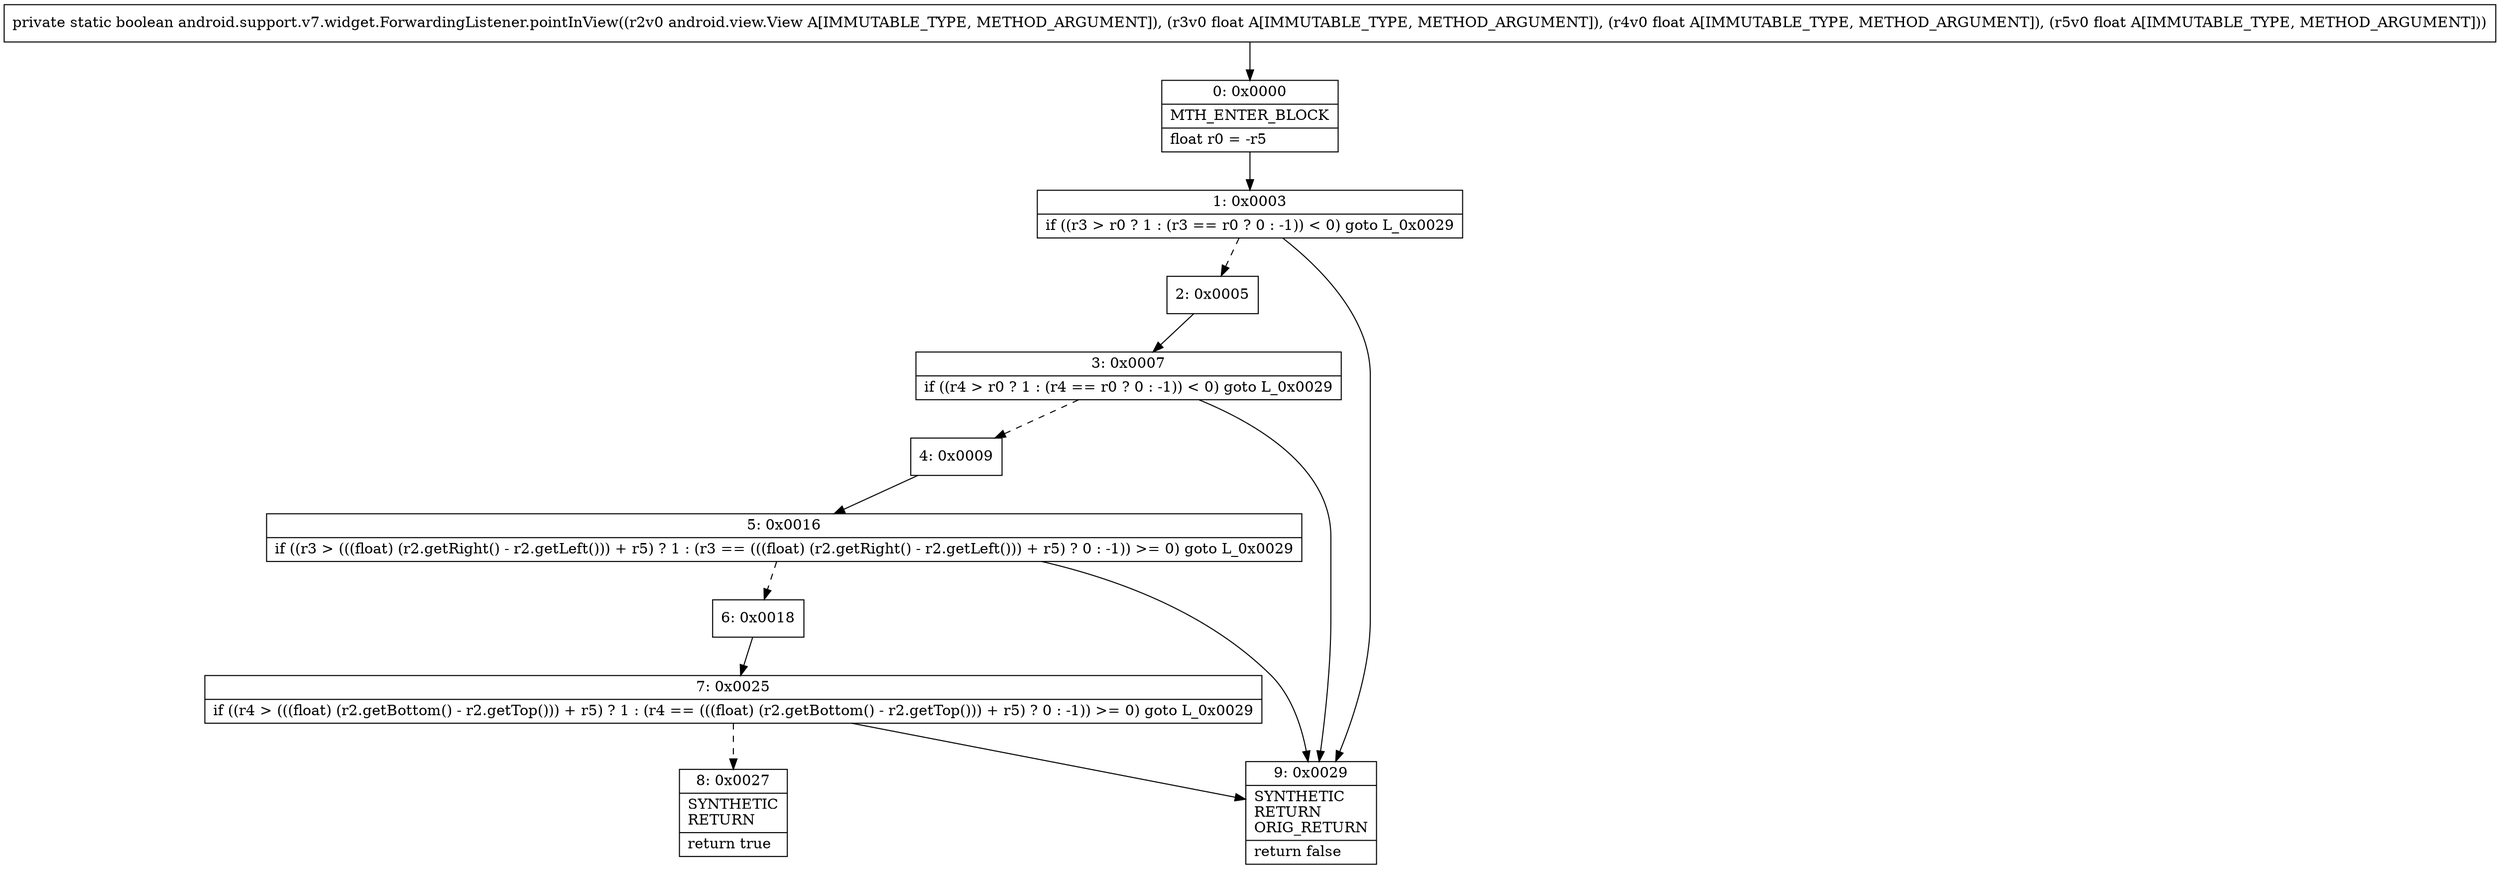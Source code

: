 digraph "CFG forandroid.support.v7.widget.ForwardingListener.pointInView(Landroid\/view\/View;FFF)Z" {
Node_0 [shape=record,label="{0\:\ 0x0000|MTH_ENTER_BLOCK\l|float r0 = \-r5\l}"];
Node_1 [shape=record,label="{1\:\ 0x0003|if ((r3 \> r0 ? 1 : (r3 == r0 ? 0 : \-1)) \< 0) goto L_0x0029\l}"];
Node_2 [shape=record,label="{2\:\ 0x0005}"];
Node_3 [shape=record,label="{3\:\ 0x0007|if ((r4 \> r0 ? 1 : (r4 == r0 ? 0 : \-1)) \< 0) goto L_0x0029\l}"];
Node_4 [shape=record,label="{4\:\ 0x0009}"];
Node_5 [shape=record,label="{5\:\ 0x0016|if ((r3 \> (((float) (r2.getRight() \- r2.getLeft())) + r5) ? 1 : (r3 == (((float) (r2.getRight() \- r2.getLeft())) + r5) ? 0 : \-1)) \>= 0) goto L_0x0029\l}"];
Node_6 [shape=record,label="{6\:\ 0x0018}"];
Node_7 [shape=record,label="{7\:\ 0x0025|if ((r4 \> (((float) (r2.getBottom() \- r2.getTop())) + r5) ? 1 : (r4 == (((float) (r2.getBottom() \- r2.getTop())) + r5) ? 0 : \-1)) \>= 0) goto L_0x0029\l}"];
Node_8 [shape=record,label="{8\:\ 0x0027|SYNTHETIC\lRETURN\l|return true\l}"];
Node_9 [shape=record,label="{9\:\ 0x0029|SYNTHETIC\lRETURN\lORIG_RETURN\l|return false\l}"];
MethodNode[shape=record,label="{private static boolean android.support.v7.widget.ForwardingListener.pointInView((r2v0 android.view.View A[IMMUTABLE_TYPE, METHOD_ARGUMENT]), (r3v0 float A[IMMUTABLE_TYPE, METHOD_ARGUMENT]), (r4v0 float A[IMMUTABLE_TYPE, METHOD_ARGUMENT]), (r5v0 float A[IMMUTABLE_TYPE, METHOD_ARGUMENT])) }"];
MethodNode -> Node_0;
Node_0 -> Node_1;
Node_1 -> Node_2[style=dashed];
Node_1 -> Node_9;
Node_2 -> Node_3;
Node_3 -> Node_4[style=dashed];
Node_3 -> Node_9;
Node_4 -> Node_5;
Node_5 -> Node_6[style=dashed];
Node_5 -> Node_9;
Node_6 -> Node_7;
Node_7 -> Node_8[style=dashed];
Node_7 -> Node_9;
}

